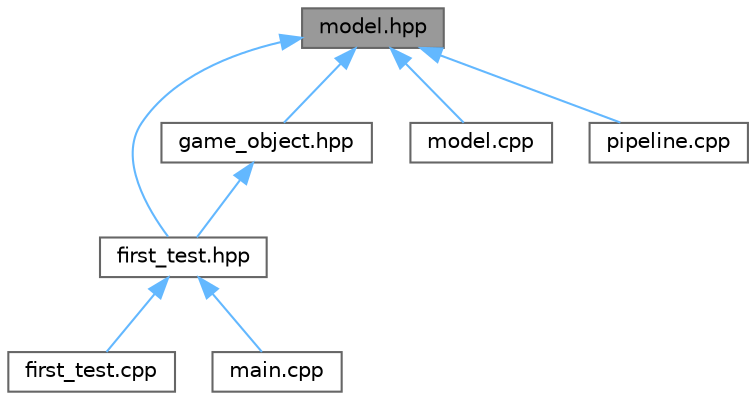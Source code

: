digraph "model.hpp"
{
 // LATEX_PDF_SIZE
  bgcolor="transparent";
  edge [fontname=Helvetica,fontsize=10,labelfontname=Helvetica,labelfontsize=10];
  node [fontname=Helvetica,fontsize=10,shape=box,height=0.2,width=0.4];
  Node1 [id="Node000001",label="model.hpp",height=0.2,width=0.4,color="gray40", fillcolor="grey60", style="filled", fontcolor="black",tooltip=" "];
  Node1 -> Node2 [id="edge8_Node000001_Node000002",dir="back",color="steelblue1",style="solid",tooltip=" "];
  Node2 [id="Node000002",label="first_test.hpp",height=0.2,width=0.4,color="grey40", fillcolor="white", style="filled",URL="$first__test_8hpp.html",tooltip=" "];
  Node2 -> Node3 [id="edge9_Node000002_Node000003",dir="back",color="steelblue1",style="solid",tooltip=" "];
  Node3 [id="Node000003",label="first_test.cpp",height=0.2,width=0.4,color="grey40", fillcolor="white", style="filled",URL="$first__test_8cpp.html",tooltip=" "];
  Node2 -> Node4 [id="edge10_Node000002_Node000004",dir="back",color="steelblue1",style="solid",tooltip=" "];
  Node4 [id="Node000004",label="main.cpp",height=0.2,width=0.4,color="grey40", fillcolor="white", style="filled",URL="$main_8cpp.html",tooltip=" "];
  Node1 -> Node5 [id="edge11_Node000001_Node000005",dir="back",color="steelblue1",style="solid",tooltip=" "];
  Node5 [id="Node000005",label="game_object.hpp",height=0.2,width=0.4,color="grey40", fillcolor="white", style="filled",URL="$game__object_8hpp.html",tooltip=" "];
  Node5 -> Node2 [id="edge12_Node000005_Node000002",dir="back",color="steelblue1",style="solid",tooltip=" "];
  Node1 -> Node6 [id="edge13_Node000001_Node000006",dir="back",color="steelblue1",style="solid",tooltip=" "];
  Node6 [id="Node000006",label="model.cpp",height=0.2,width=0.4,color="grey40", fillcolor="white", style="filled",URL="$model_8cpp.html",tooltip=" "];
  Node1 -> Node7 [id="edge14_Node000001_Node000007",dir="back",color="steelblue1",style="solid",tooltip=" "];
  Node7 [id="Node000007",label="pipeline.cpp",height=0.2,width=0.4,color="grey40", fillcolor="white", style="filled",URL="$pipeline_8cpp.html",tooltip=" "];
}
